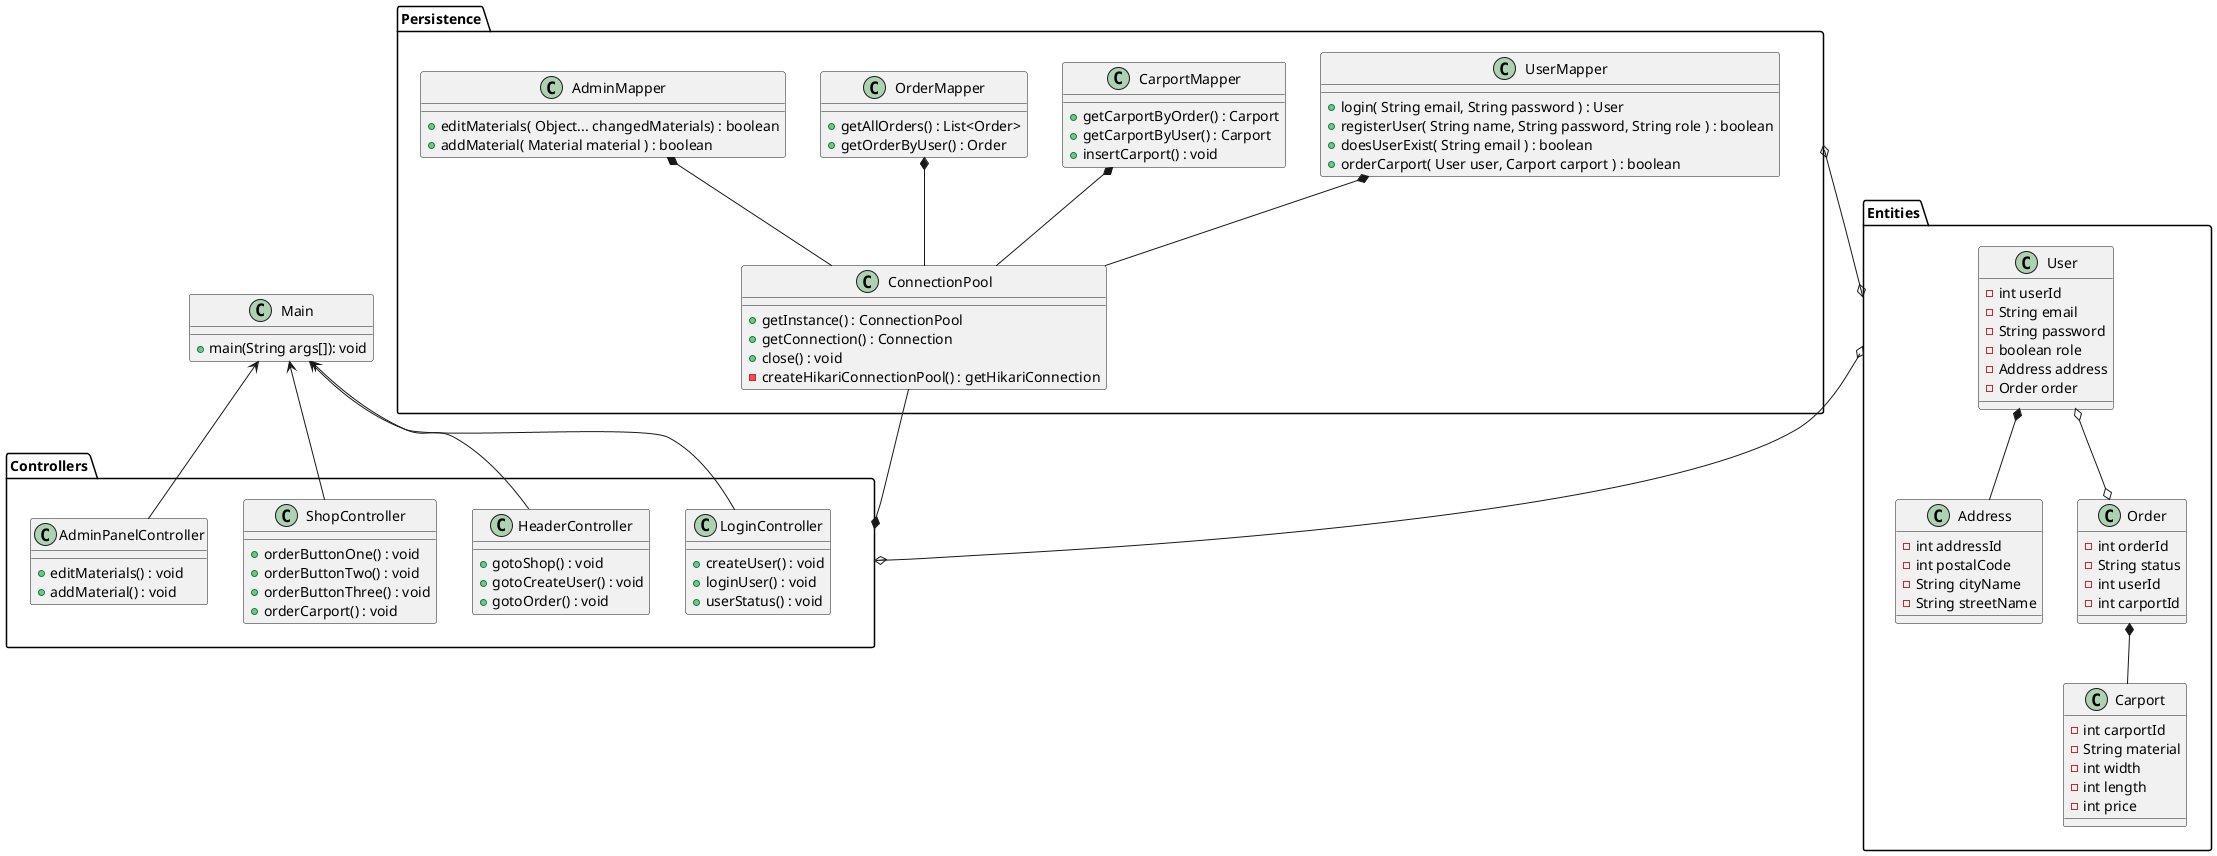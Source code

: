 @startuml
'https://plantuml.com/class-diagram

'entities
Entities.User *-- Entities.Address
Entities.Order *-- Entities.Carport
Entities.User o--o Entities.Order


'persistence
Persistence.UserMapper *-- Persistence.ConnectionPool
Persistence.CarportMapper *-- Persistence.ConnectionPool
Persistence.OrderMapper *-- Persistence.ConnectionPool
Persistence.AdminMapper *-- Persistence.ConnectionPool
Controllers *-- Persistence.ConnectionPool
Entities o--o Controllers
Persistence o--o Entities

'Main connections
Main <-- Controllers.LoginController
Main <-- Controllers.HeaderController
Main <-- Controllers.ShopController
Main <-- Controllers.AdminPanelController

class Main {
+main(String args[]): void
}

package Entities {
class Carport {
-int carportId
-String material
-int width
-int length
-int price
}

class User {
-int userId
-String email
-String password
-boolean role
-Address address
-Order order
}

class Address {
-int addressId
-int postalCode
-String cityName
-String streetName
}

class Order {
-int orderId
-String status
-int userId
-int carportId
}
}

package Persistence {
class ConnectionPool {
+getInstance() : ConnectionPool
+getConnection() : Connection
+close() : void
-createHikariConnectionPool() : getHikariConnection
}

class CarportMapper {
+getCarportByOrder() : Carport
+getCarportByUser() : Carport
+insertCarport() : void
}

class UserMapper {
+login( String email, String password ) : User
+registerUser( String name, String password, String role ) : boolean
+doesUserExist( String email ) : boolean
+orderCarport( User user, Carport carport ) : boolean
}

class OrderMapper {
+getAllOrders() : List<Order>
+getOrderByUser() : Order
}

class AdminMapper {
+editMaterials( Object... changedMaterials) : boolean
+addMaterial( Material material ) : boolean
}
}

package Controllers {
class LoginController {
+createUser() : void
+loginUser() : void
+userStatus() : void
}

class ShopController {
+orderButtonOne() : void
+orderButtonTwo() : void
+orderButtonThree() : void
+orderCarport() : void
}

class HeaderController {
+gotoShop() : void
+gotoCreateUser() : void
+gotoOrder() : void
}

class AdminPanelController {
+editMaterials() : void
+addMaterial() : void

}
}


@enduml